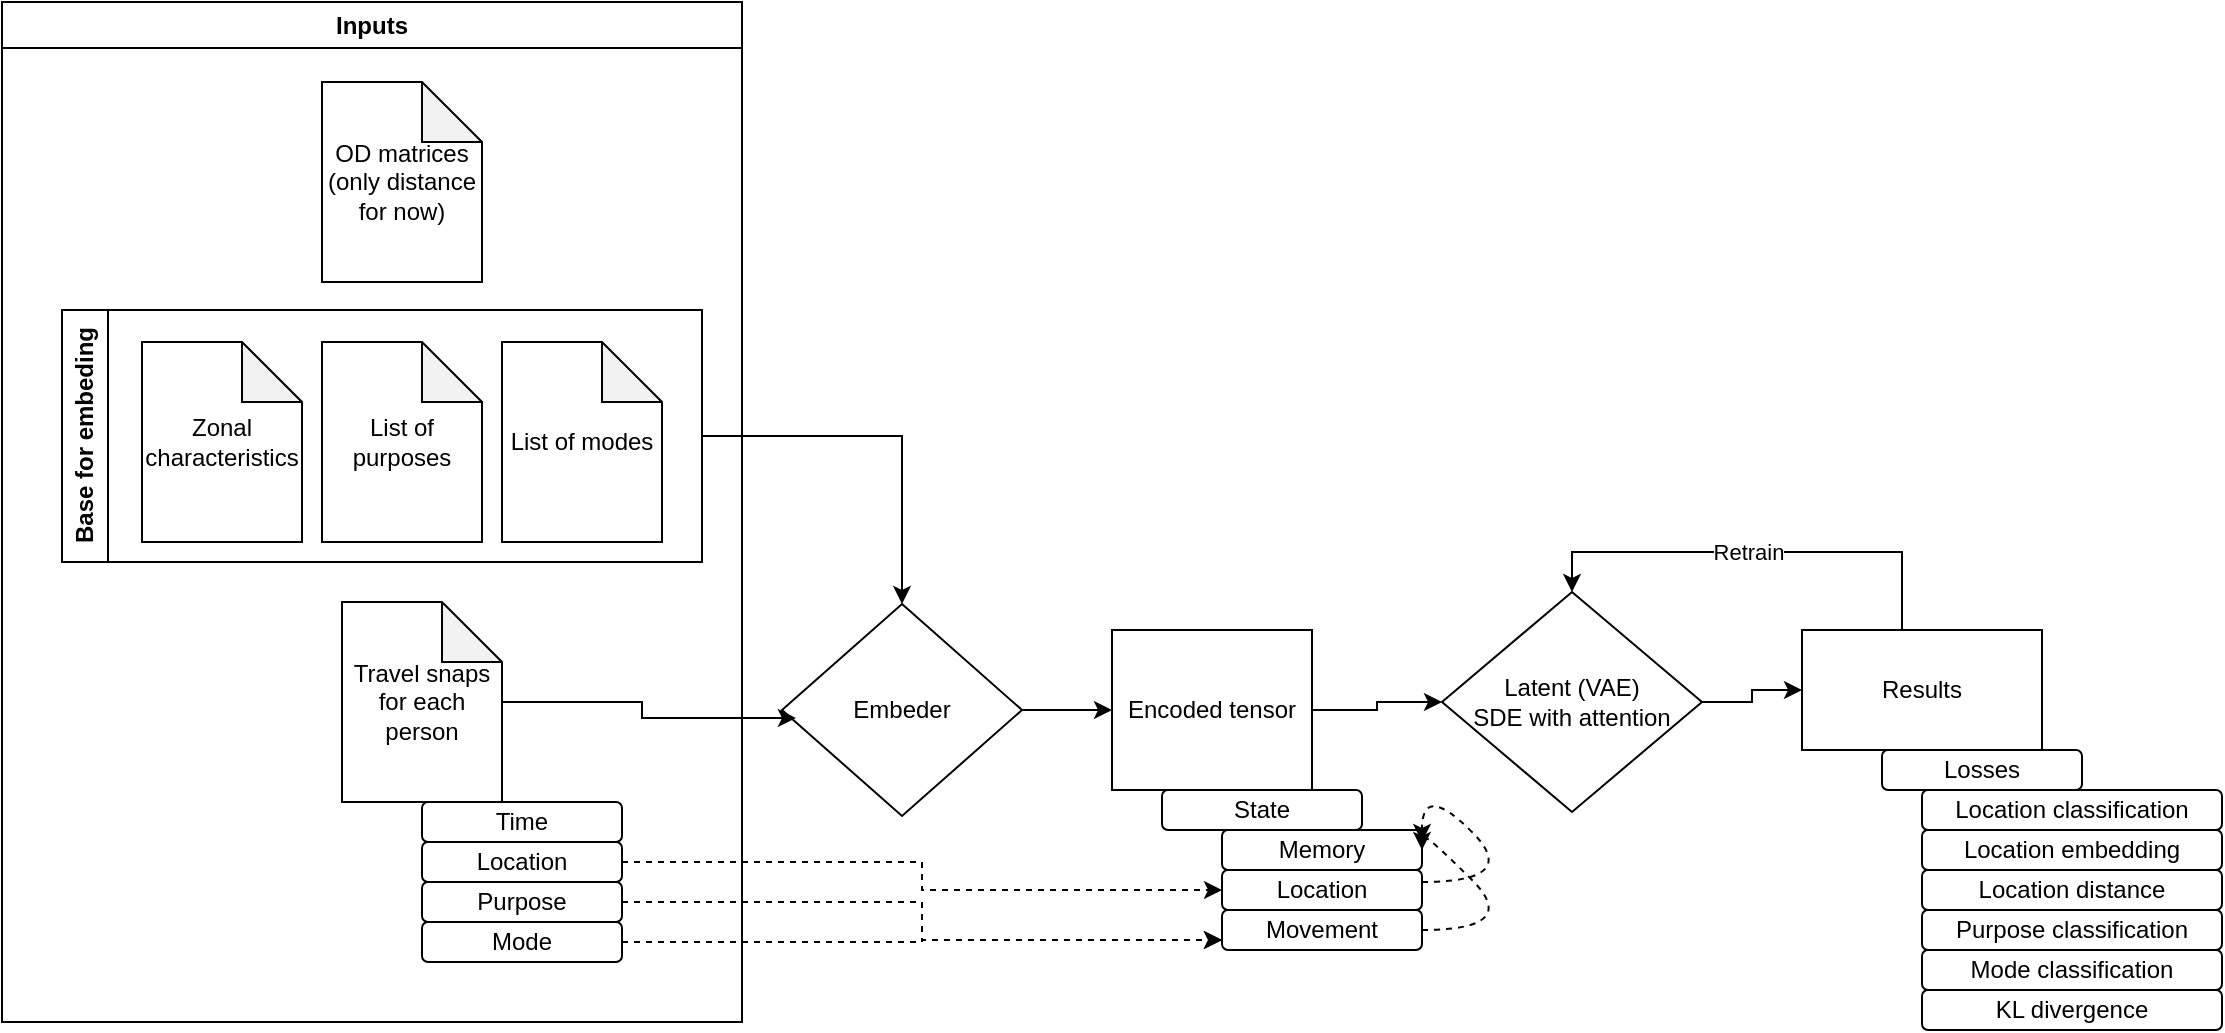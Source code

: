 <mxfile version="27.0.4">
  <diagram name="Page-1" id="kc8g3wmOdn4SRjlP_Hmx">
    <mxGraphModel dx="1426" dy="751" grid="1" gridSize="10" guides="1" tooltips="1" connect="1" arrows="1" fold="1" page="1" pageScale="1" pageWidth="1169" pageHeight="827" math="0" shadow="0">
      <root>
        <mxCell id="0" />
        <mxCell id="1" parent="0" />
        <mxCell id="uQbHU-tqNunF75M6g2QF-2" value="OD matrices (only distance for now)" style="shape=note;whiteSpace=wrap;html=1;backgroundOutline=1;darkOpacity=0.05;" vertex="1" parent="1">
          <mxGeometry x="190" y="100" width="80" height="100" as="geometry" />
        </mxCell>
        <mxCell id="uQbHU-tqNunF75M6g2QF-3" value="Travel snaps for each person" style="shape=note;whiteSpace=wrap;html=1;backgroundOutline=1;darkOpacity=0.05;" vertex="1" parent="1">
          <mxGeometry x="200" y="360" width="80" height="100" as="geometry" />
        </mxCell>
        <mxCell id="uQbHU-tqNunF75M6g2QF-4" value="Zonal characteristics" style="shape=note;whiteSpace=wrap;html=1;backgroundOutline=1;darkOpacity=0.05;" vertex="1" parent="1">
          <mxGeometry x="100" y="230" width="80" height="100" as="geometry" />
        </mxCell>
        <mxCell id="uQbHU-tqNunF75M6g2QF-29" style="edgeStyle=orthogonalEdgeStyle;rounded=0;orthogonalLoop=1;jettySize=auto;html=1;entryX=0;entryY=0.5;entryDx=0;entryDy=0;dashed=1;" edge="1" parent="1" source="uQbHU-tqNunF75M6g2QF-6" target="uQbHU-tqNunF75M6g2QF-25">
          <mxGeometry relative="1" as="geometry" />
        </mxCell>
        <mxCell id="uQbHU-tqNunF75M6g2QF-6" value="Location" style="rounded=1;whiteSpace=wrap;html=1;" vertex="1" parent="1">
          <mxGeometry x="240" y="480" width="100" height="20" as="geometry" />
        </mxCell>
        <mxCell id="uQbHU-tqNunF75M6g2QF-7" value="Time" style="rounded=1;whiteSpace=wrap;html=1;" vertex="1" parent="1">
          <mxGeometry x="240" y="460" width="100" height="20" as="geometry" />
        </mxCell>
        <mxCell id="uQbHU-tqNunF75M6g2QF-27" style="edgeStyle=orthogonalEdgeStyle;rounded=0;orthogonalLoop=1;jettySize=auto;html=1;entryX=0;entryY=0.75;entryDx=0;entryDy=0;dashed=1;" edge="1" parent="1" source="uQbHU-tqNunF75M6g2QF-10" target="uQbHU-tqNunF75M6g2QF-26">
          <mxGeometry relative="1" as="geometry" />
        </mxCell>
        <mxCell id="uQbHU-tqNunF75M6g2QF-10" value="Purpose" style="rounded=1;whiteSpace=wrap;html=1;" vertex="1" parent="1">
          <mxGeometry x="240" y="500" width="100" height="20" as="geometry" />
        </mxCell>
        <mxCell id="uQbHU-tqNunF75M6g2QF-28" style="edgeStyle=orthogonalEdgeStyle;rounded=0;orthogonalLoop=1;jettySize=auto;html=1;entryX=0;entryY=0.75;entryDx=0;entryDy=0;dashed=1;" edge="1" parent="1" source="uQbHU-tqNunF75M6g2QF-11" target="uQbHU-tqNunF75M6g2QF-26">
          <mxGeometry relative="1" as="geometry" />
        </mxCell>
        <mxCell id="uQbHU-tqNunF75M6g2QF-11" value="Mode" style="rounded=1;whiteSpace=wrap;html=1;" vertex="1" parent="1">
          <mxGeometry x="240" y="520" width="100" height="20" as="geometry" />
        </mxCell>
        <mxCell id="uQbHU-tqNunF75M6g2QF-12" value="List of purposes" style="shape=note;whiteSpace=wrap;html=1;backgroundOutline=1;darkOpacity=0.05;" vertex="1" parent="1">
          <mxGeometry x="190" y="230" width="80" height="100" as="geometry" />
        </mxCell>
        <mxCell id="uQbHU-tqNunF75M6g2QF-13" value="List of modes" style="shape=note;whiteSpace=wrap;html=1;backgroundOutline=1;darkOpacity=0.05;" vertex="1" parent="1">
          <mxGeometry x="280" y="230" width="80" height="100" as="geometry" />
        </mxCell>
        <mxCell id="uQbHU-tqNunF75M6g2QF-20" style="edgeStyle=orthogonalEdgeStyle;rounded=0;orthogonalLoop=1;jettySize=auto;html=1;entryX=0.5;entryY=0;entryDx=0;entryDy=0;" edge="1" parent="1" source="uQbHU-tqNunF75M6g2QF-15" target="uQbHU-tqNunF75M6g2QF-18">
          <mxGeometry relative="1" as="geometry" />
        </mxCell>
        <mxCell id="uQbHU-tqNunF75M6g2QF-15" value="Base for embeding" style="swimlane;horizontal=0;whiteSpace=wrap;html=1;" vertex="1" parent="1">
          <mxGeometry x="60" y="214" width="320" height="126" as="geometry" />
        </mxCell>
        <mxCell id="uQbHU-tqNunF75M6g2QF-39" style="edgeStyle=orthogonalEdgeStyle;rounded=0;orthogonalLoop=1;jettySize=auto;html=1;" edge="1" parent="1" source="uQbHU-tqNunF75M6g2QF-16" target="uQbHU-tqNunF75M6g2QF-22">
          <mxGeometry relative="1" as="geometry" />
        </mxCell>
        <mxCell id="uQbHU-tqNunF75M6g2QF-16" value="Encoded tensor" style="rounded=0;whiteSpace=wrap;html=1;" vertex="1" parent="1">
          <mxGeometry x="585" y="374" width="100" height="80" as="geometry" />
        </mxCell>
        <mxCell id="uQbHU-tqNunF75M6g2QF-21" style="edgeStyle=orthogonalEdgeStyle;rounded=0;orthogonalLoop=1;jettySize=auto;html=1;entryX=0;entryY=0.5;entryDx=0;entryDy=0;" edge="1" parent="1" source="uQbHU-tqNunF75M6g2QF-18" target="uQbHU-tqNunF75M6g2QF-16">
          <mxGeometry relative="1" as="geometry" />
        </mxCell>
        <mxCell id="uQbHU-tqNunF75M6g2QF-18" value="Embeder" style="rhombus;whiteSpace=wrap;html=1;" vertex="1" parent="1">
          <mxGeometry x="420" y="361" width="120" height="106" as="geometry" />
        </mxCell>
        <mxCell id="uQbHU-tqNunF75M6g2QF-19" style="edgeStyle=orthogonalEdgeStyle;rounded=0;orthogonalLoop=1;jettySize=auto;html=1;entryX=0.058;entryY=0.538;entryDx=0;entryDy=0;entryPerimeter=0;" edge="1" parent="1" source="uQbHU-tqNunF75M6g2QF-3" target="uQbHU-tqNunF75M6g2QF-18">
          <mxGeometry relative="1" as="geometry" />
        </mxCell>
        <mxCell id="uQbHU-tqNunF75M6g2QF-43" style="edgeStyle=orthogonalEdgeStyle;rounded=0;orthogonalLoop=1;jettySize=auto;html=1;entryX=0;entryY=0.5;entryDx=0;entryDy=0;" edge="1" parent="1" source="uQbHU-tqNunF75M6g2QF-22" target="uQbHU-tqNunF75M6g2QF-41">
          <mxGeometry relative="1" as="geometry" />
        </mxCell>
        <mxCell id="uQbHU-tqNunF75M6g2QF-22" value="Latent (VAE) &lt;br&gt;SDE with attention" style="rhombus;whiteSpace=wrap;html=1;" vertex="1" parent="1">
          <mxGeometry x="750" y="355" width="130" height="110" as="geometry" />
        </mxCell>
        <mxCell id="uQbHU-tqNunF75M6g2QF-23" value="State" style="rounded=1;whiteSpace=wrap;html=1;" vertex="1" parent="1">
          <mxGeometry x="610" y="454" width="100" height="20" as="geometry" />
        </mxCell>
        <mxCell id="uQbHU-tqNunF75M6g2QF-24" value="Memory" style="rounded=1;whiteSpace=wrap;html=1;" vertex="1" parent="1">
          <mxGeometry x="640" y="474" width="100" height="20" as="geometry" />
        </mxCell>
        <mxCell id="uQbHU-tqNunF75M6g2QF-25" value="Location" style="rounded=1;whiteSpace=wrap;html=1;" vertex="1" parent="1">
          <mxGeometry x="640" y="494" width="100" height="20" as="geometry" />
        </mxCell>
        <mxCell id="uQbHU-tqNunF75M6g2QF-26" value="Movement" style="rounded=1;whiteSpace=wrap;html=1;" vertex="1" parent="1">
          <mxGeometry x="640" y="514" width="100" height="20" as="geometry" />
        </mxCell>
        <mxCell id="uQbHU-tqNunF75M6g2QF-37" value="" style="curved=1;endArrow=classic;html=1;rounded=0;entryX=1;entryY=0.5;entryDx=0;entryDy=0;dashed=1;" edge="1" parent="1" target="uQbHU-tqNunF75M6g2QF-24">
          <mxGeometry width="50" height="50" relative="1" as="geometry">
            <mxPoint x="740" y="524" as="sourcePoint" />
            <mxPoint x="790" y="474" as="targetPoint" />
            <Array as="points">
              <mxPoint x="790" y="524" />
              <mxPoint x="740" y="474" />
            </Array>
          </mxGeometry>
        </mxCell>
        <mxCell id="uQbHU-tqNunF75M6g2QF-38" value="" style="curved=1;endArrow=classic;html=1;rounded=0;dashed=1;" edge="1" parent="1">
          <mxGeometry width="50" height="50" relative="1" as="geometry">
            <mxPoint x="740" y="500" as="sourcePoint" />
            <mxPoint x="740" y="480" as="targetPoint" />
            <Array as="points">
              <mxPoint x="790" y="500" />
              <mxPoint x="740" y="450" />
            </Array>
          </mxGeometry>
        </mxCell>
        <mxCell id="uQbHU-tqNunF75M6g2QF-44" style="edgeStyle=orthogonalEdgeStyle;rounded=0;orthogonalLoop=1;jettySize=auto;html=1;entryX=0.5;entryY=0;entryDx=0;entryDy=0;" edge="1" parent="1" source="uQbHU-tqNunF75M6g2QF-41" target="uQbHU-tqNunF75M6g2QF-22">
          <mxGeometry relative="1" as="geometry">
            <Array as="points">
              <mxPoint x="980" y="335" />
              <mxPoint x="815" y="335" />
            </Array>
          </mxGeometry>
        </mxCell>
        <mxCell id="uQbHU-tqNunF75M6g2QF-45" value="Retrain" style="edgeLabel;html=1;align=center;verticalAlign=middle;resizable=0;points=[];" vertex="1" connectable="0" parent="uQbHU-tqNunF75M6g2QF-44">
          <mxGeometry x="0.034" relative="1" as="geometry">
            <mxPoint as="offset" />
          </mxGeometry>
        </mxCell>
        <mxCell id="uQbHU-tqNunF75M6g2QF-41" value="Results" style="rounded=0;whiteSpace=wrap;html=1;" vertex="1" parent="1">
          <mxGeometry x="930" y="374" width="120" height="60" as="geometry" />
        </mxCell>
        <mxCell id="uQbHU-tqNunF75M6g2QF-42" value="Location classification" style="rounded=1;whiteSpace=wrap;html=1;" vertex="1" parent="1">
          <mxGeometry x="990" y="454" width="150" height="20" as="geometry" />
        </mxCell>
        <mxCell id="uQbHU-tqNunF75M6g2QF-46" value="Location embedding" style="rounded=1;whiteSpace=wrap;html=1;" vertex="1" parent="1">
          <mxGeometry x="990" y="474" width="150" height="20" as="geometry" />
        </mxCell>
        <mxCell id="uQbHU-tqNunF75M6g2QF-47" value="Location distance" style="rounded=1;whiteSpace=wrap;html=1;" vertex="1" parent="1">
          <mxGeometry x="990" y="494" width="150" height="20" as="geometry" />
        </mxCell>
        <mxCell id="uQbHU-tqNunF75M6g2QF-48" value="Purpose classification" style="rounded=1;whiteSpace=wrap;html=1;" vertex="1" parent="1">
          <mxGeometry x="990" y="514" width="150" height="20" as="geometry" />
        </mxCell>
        <mxCell id="uQbHU-tqNunF75M6g2QF-49" value="Mode classification" style="rounded=1;whiteSpace=wrap;html=1;" vertex="1" parent="1">
          <mxGeometry x="990" y="534" width="150" height="20" as="geometry" />
        </mxCell>
        <mxCell id="uQbHU-tqNunF75M6g2QF-50" value="KL divergence" style="rounded=1;whiteSpace=wrap;html=1;" vertex="1" parent="1">
          <mxGeometry x="990" y="554" width="150" height="20" as="geometry" />
        </mxCell>
        <mxCell id="uQbHU-tqNunF75M6g2QF-51" value="Losses" style="rounded=1;whiteSpace=wrap;html=1;" vertex="1" parent="1">
          <mxGeometry x="970" y="434" width="100" height="20" as="geometry" />
        </mxCell>
        <mxCell id="uQbHU-tqNunF75M6g2QF-52" value="Inputs" style="swimlane;whiteSpace=wrap;html=1;" vertex="1" parent="1">
          <mxGeometry x="30" y="60" width="370" height="510" as="geometry" />
        </mxCell>
      </root>
    </mxGraphModel>
  </diagram>
</mxfile>
